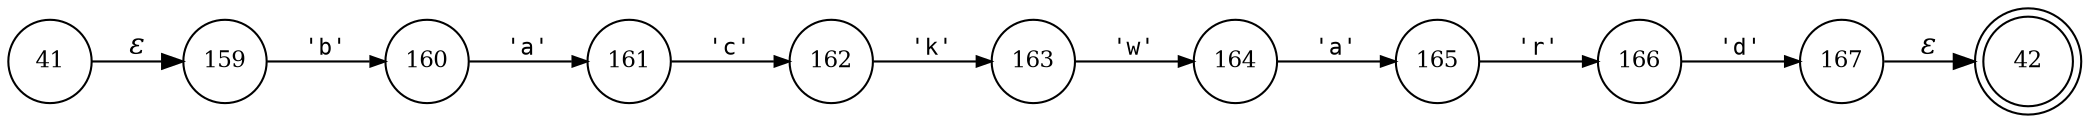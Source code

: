 digraph ATN {
rankdir=LR;
s42[fontsize=11, label="42", shape=doublecircle, fixedsize=true, width=.6];
s160[fontsize=11,label="160", shape=circle, fixedsize=true, width=.55, peripheries=1];
s161[fontsize=11,label="161", shape=circle, fixedsize=true, width=.55, peripheries=1];
s162[fontsize=11,label="162", shape=circle, fixedsize=true, width=.55, peripheries=1];
s163[fontsize=11,label="163", shape=circle, fixedsize=true, width=.55, peripheries=1];
s164[fontsize=11,label="164", shape=circle, fixedsize=true, width=.55, peripheries=1];
s165[fontsize=11,label="165", shape=circle, fixedsize=true, width=.55, peripheries=1];
s166[fontsize=11,label="166", shape=circle, fixedsize=true, width=.55, peripheries=1];
s167[fontsize=11,label="167", shape=circle, fixedsize=true, width=.55, peripheries=1];
s41[fontsize=11,label="41", shape=circle, fixedsize=true, width=.55, peripheries=1];
s159[fontsize=11,label="159", shape=circle, fixedsize=true, width=.55, peripheries=1];
s41 -> s159 [fontname="Times-Italic", label="&epsilon;"];
s159 -> s160 [fontsize=11, fontname="Courier", arrowsize=.7, label = "'b'", arrowhead = normal];
s160 -> s161 [fontsize=11, fontname="Courier", arrowsize=.7, label = "'a'", arrowhead = normal];
s161 -> s162 [fontsize=11, fontname="Courier", arrowsize=.7, label = "'c'", arrowhead = normal];
s162 -> s163 [fontsize=11, fontname="Courier", arrowsize=.7, label = "'k'", arrowhead = normal];
s163 -> s164 [fontsize=11, fontname="Courier", arrowsize=.7, label = "'w'", arrowhead = normal];
s164 -> s165 [fontsize=11, fontname="Courier", arrowsize=.7, label = "'a'", arrowhead = normal];
s165 -> s166 [fontsize=11, fontname="Courier", arrowsize=.7, label = "'r'", arrowhead = normal];
s166 -> s167 [fontsize=11, fontname="Courier", arrowsize=.7, label = "'d'", arrowhead = normal];
s167 -> s42 [fontname="Times-Italic", label="&epsilon;"];
}